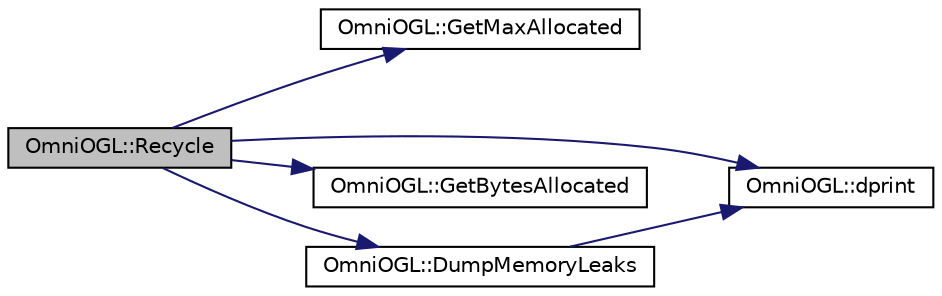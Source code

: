 digraph "OmniOGL::Recycle"
{
  edge [fontname="Helvetica",fontsize="10",labelfontname="Helvetica",labelfontsize="10"];
  node [fontname="Helvetica",fontsize="10",shape=record];
  rankdir="LR";
  Node1 [label="OmniOGL::Recycle",height=0.2,width=0.4,color="black", fillcolor="grey75", style="filled" fontcolor="black"];
  Node1 -> Node2 [color="midnightblue",fontsize="10",style="solid",fontname="Helvetica"];
  Node2 [label="OmniOGL::GetMaxAllocated",height=0.2,width=0.4,color="black", fillcolor="white", style="filled",URL="$namespace_omni_o_g_l.html#af15335b275882062d26ac59a53404f2e",tooltip="summary&gt;Returns the contents of a file as a string."];
  Node1 -> Node3 [color="midnightblue",fontsize="10",style="solid",fontname="Helvetica"];
  Node3 [label="OmniOGL::dprint",height=0.2,width=0.4,color="black", fillcolor="white", style="filled",URL="$namespace_omni_o_g_l.html#a8f559408c62db097a1a918d7f58f4183",tooltip="A &quot;clone&quot; of the well-known &#39;printf()&#39; function, with the debug routed to the &#39;OutputDebugString()&#39;..."];
  Node1 -> Node4 [color="midnightblue",fontsize="10",style="solid",fontname="Helvetica"];
  Node4 [label="OmniOGL::GetBytesAllocated",height=0.2,width=0.4,color="black", fillcolor="white", style="filled",URL="$namespace_omni_o_g_l.html#a8c9bc2293de4e101b4fedaa246edffe1"];
  Node1 -> Node5 [color="midnightblue",fontsize="10",style="solid",fontname="Helvetica"];
  Node5 [label="OmniOGL::DumpMemoryLeaks",height=0.2,width=0.4,color="black", fillcolor="white", style="filled",URL="$namespace_omni_o_g_l.html#ab9c488f21e10f211832f0232a44b4cef"];
  Node5 -> Node3 [color="midnightblue",fontsize="10",style="solid",fontname="Helvetica"];
}
